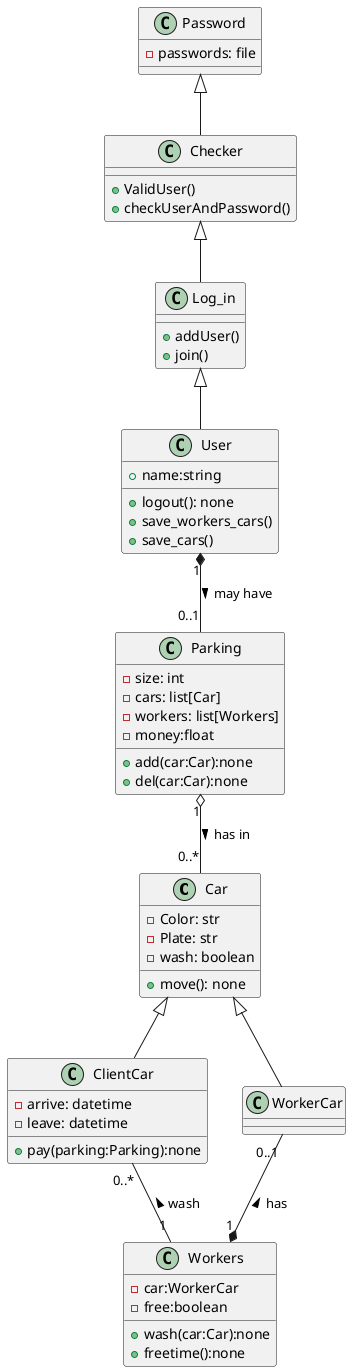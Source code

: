@startuml Parking

class Car{
    - Color: str
    - Plate: str
    - wash: boolean
    + move(): none
}

class ClientCar{
    - arrive: datetime
    - leave: datetime
    + pay(parking:Parking):none
}

class WorkerCar

class Parking{
    - size: int
    - cars: list[Car]
    - workers: list[Workers]
    - money:float

    + add(car:Car):none
    + del(car:Car):none
}

class User{
    + name:string
    + logout(): none
    + save_workers_cars()
    + save_cars()
}

class Workers{
    - car:WorkerCar
    - free:boolean
    + wash(car:Car):none
    + freetime():none
}

class Log_in{
    +addUser()
    +join()
}

class Password{
    - passwords: file
}

class Checker{
    +ValidUser()
    +checkUserAndPassword()
}



Password <|-- Checker
Checker <|-- Log_in
Log_in <|-- User
User "1" *-- "0..1" Parking: may have >
Parking "1" o-- "0..*" Car: has in >
Car <|-- ClientCar
Car <|-- WorkerCar
WorkerCar "0..1" --* "1"Workers: < has 
ClientCar"0..*" -- "1"Workers: < wash

@enduml
